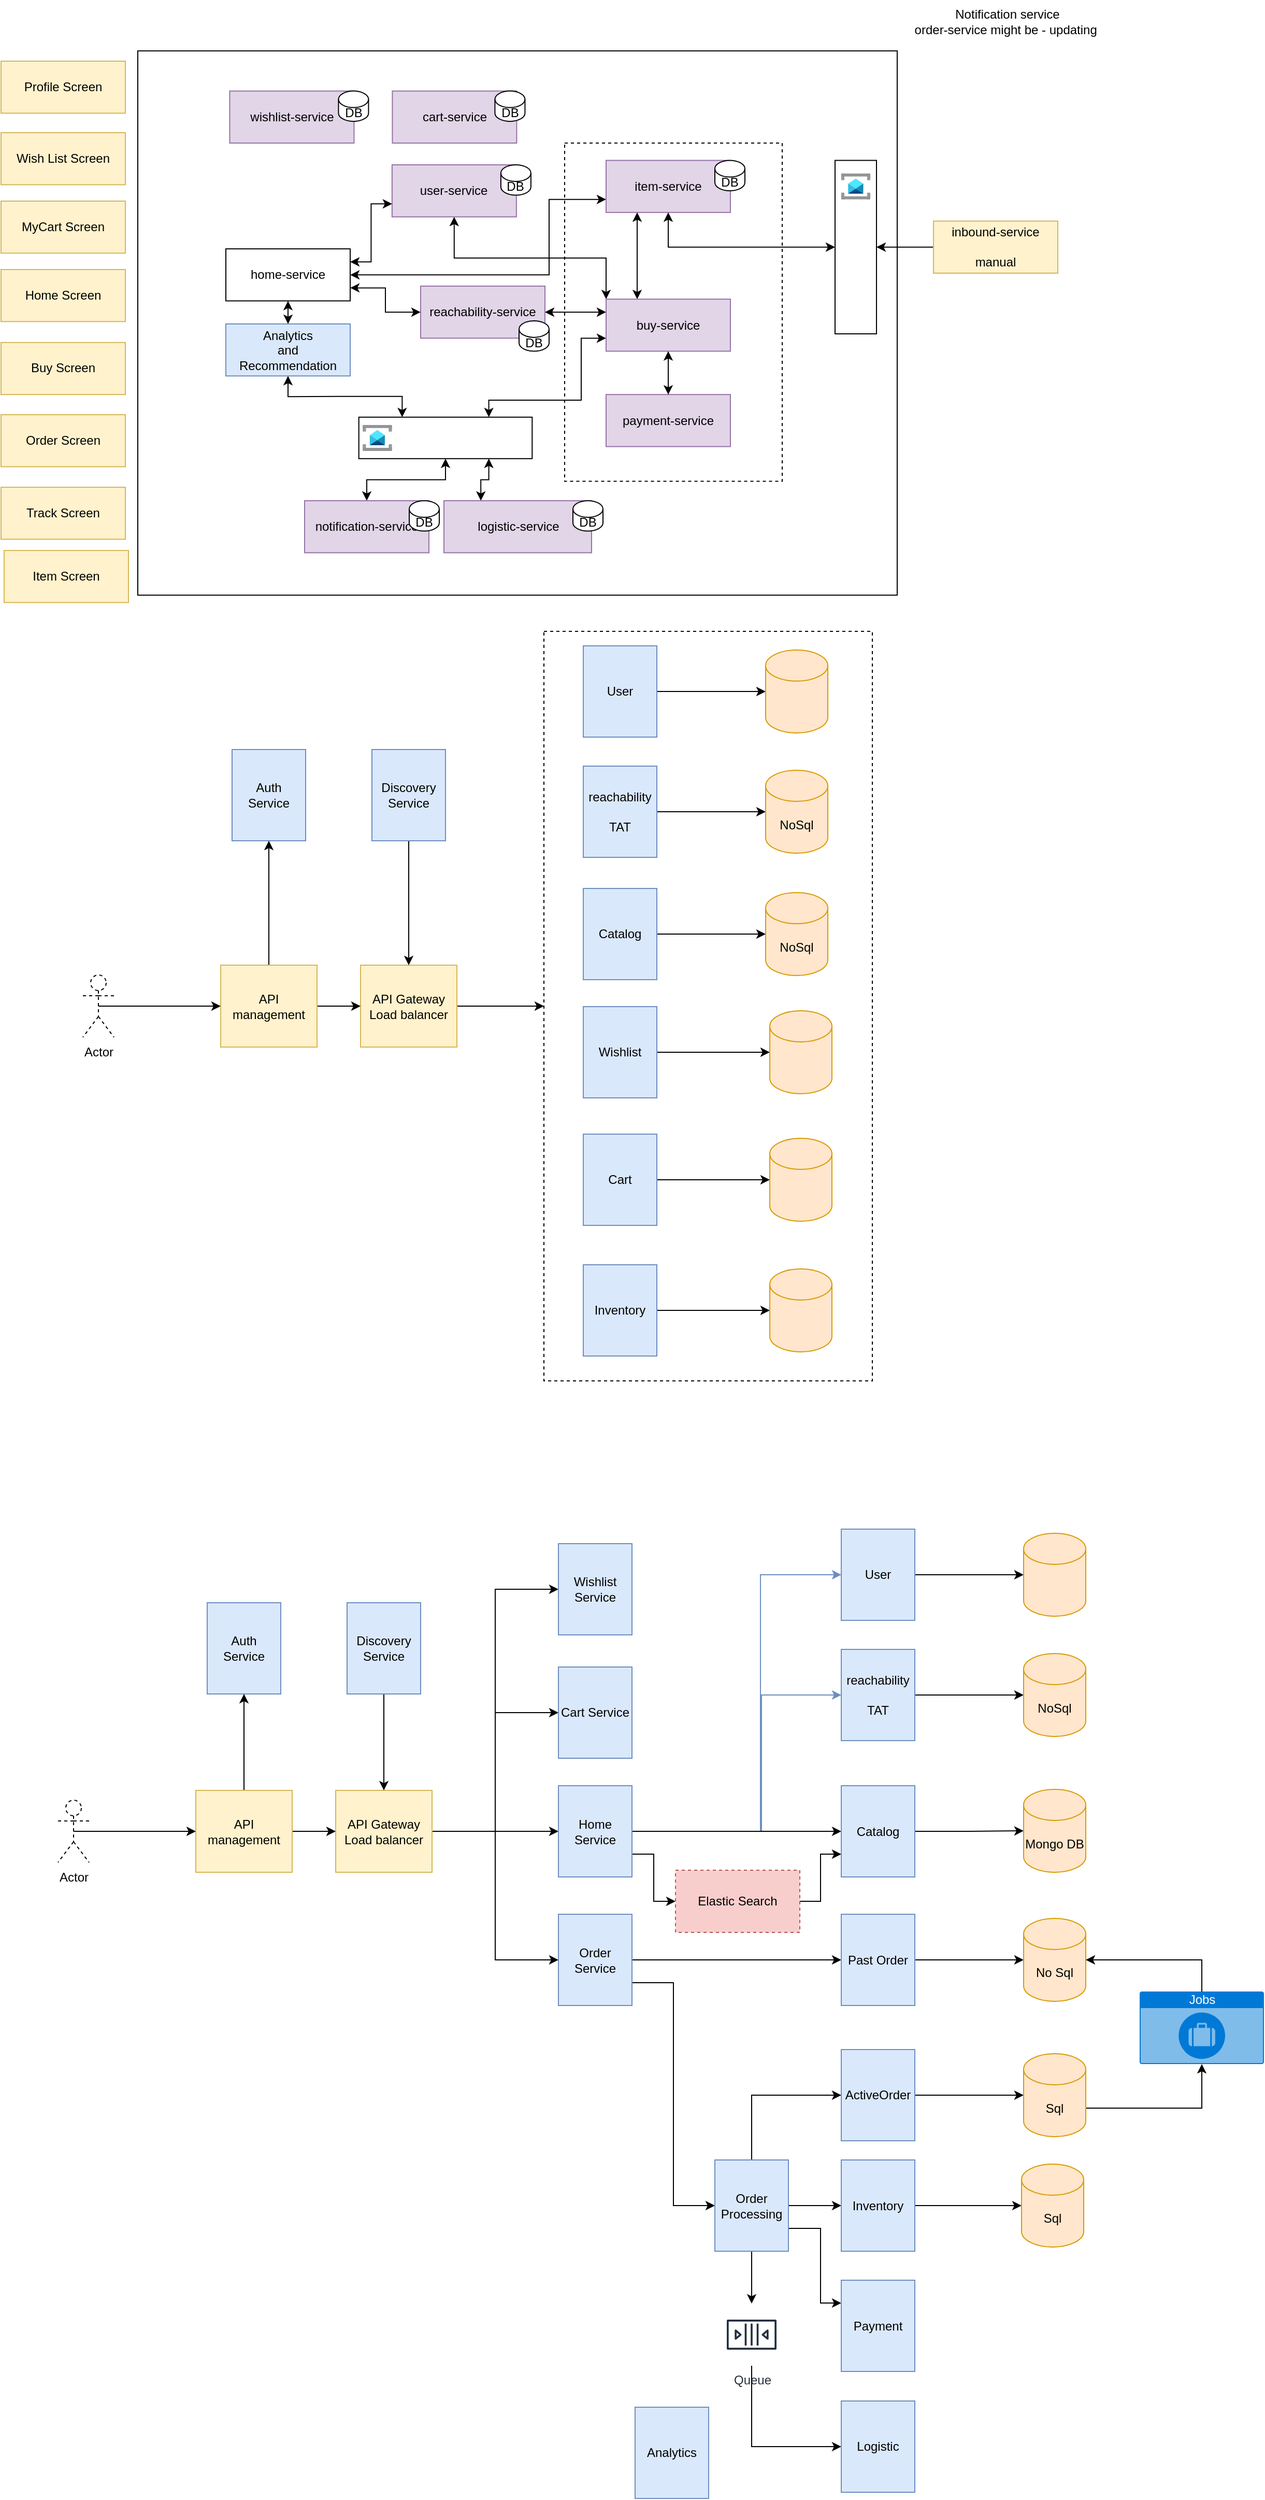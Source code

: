 <mxfile version="15.0.3" type="github">
  <diagram id="FxpUn_NDscpaJwIJj3BL" name="eCommerce">
    <mxGraphModel dx="1426" dy="707" grid="0" gridSize="10" guides="1" tooltips="1" connect="1" arrows="1" fold="1" page="1" pageScale="1" pageWidth="850" pageHeight="1100" math="0" shadow="0">
      <root>
        <mxCell id="0" />
        <mxCell id="1" parent="0" />
        <mxCell id="lBUJ1V-3ExIptCtezQlb-22" value="" style="rounded=0;whiteSpace=wrap;html=1;dashed=1;" vertex="1" parent="1">
          <mxGeometry x="632" y="682" width="317" height="723" as="geometry" />
        </mxCell>
        <mxCell id="KH6rO5Mlp55ysLEGZBc8-47" value="" style="group" parent="1" vertex="1" connectable="0">
          <mxGeometry x="108" y="195.09" width="1020" height="459.105" as="geometry" />
        </mxCell>
        <mxCell id="KH6rO5Mlp55ysLEGZBc8-30" value="" style="rounded=0;whiteSpace=wrap;html=1;" parent="KH6rO5Mlp55ysLEGZBc8-47" vertex="1">
          <mxGeometry x="132" y="-73" width="733" height="525" as="geometry" />
        </mxCell>
        <mxCell id="KH6rO5Mlp55ysLEGZBc8-23" value="" style="rounded=0;whiteSpace=wrap;html=1;dashed=1;" parent="KH6rO5Mlp55ysLEGZBc8-47" vertex="1">
          <mxGeometry x="544" y="15.9" width="210" height="326.25" as="geometry" />
        </mxCell>
        <mxCell id="KH6rO5Mlp55ysLEGZBc8-1" value="item-service" style="rounded=0;whiteSpace=wrap;html=1;fillColor=#e1d5e7;strokeColor=#9673a6;" parent="KH6rO5Mlp55ysLEGZBc8-47" vertex="1">
          <mxGeometry x="584" y="32.628" width="120" height="50.192" as="geometry" />
        </mxCell>
        <mxCell id="KH6rO5Mlp55ysLEGZBc8-2" value="DB" style="shape=cylinder3;whiteSpace=wrap;html=1;boundedLbl=1;backgroundOutline=1;size=8;" parent="KH6rO5Mlp55ysLEGZBc8-47" vertex="1">
          <mxGeometry x="689" y="32.628" width="29" height="29.278" as="geometry" />
        </mxCell>
        <mxCell id="KH6rO5Mlp55ysLEGZBc8-4" value="" style="rounded=0;whiteSpace=wrap;html=1;" parent="KH6rO5Mlp55ysLEGZBc8-47" vertex="1">
          <mxGeometry x="805" y="32.628" width="40" height="167.305" as="geometry" />
        </mxCell>
        <mxCell id="KH6rO5Mlp55ysLEGZBc8-8" style="edgeStyle=orthogonalEdgeStyle;rounded=0;orthogonalLoop=1;jettySize=auto;html=1;exitX=0.5;exitY=1;exitDx=0;exitDy=0;entryX=0;entryY=0.5;entryDx=0;entryDy=0;startArrow=classic;startFill=1;" parent="KH6rO5Mlp55ysLEGZBc8-47" source="KH6rO5Mlp55ysLEGZBc8-1" target="KH6rO5Mlp55ysLEGZBc8-4" edge="1">
          <mxGeometry relative="1" as="geometry" />
        </mxCell>
        <mxCell id="KH6rO5Mlp55ysLEGZBc8-5" value="" style="aspect=fixed;html=1;points=[];align=center;image;fontSize=12;image=img/lib/azure2/integration/Service_Bus.svg;" parent="KH6rO5Mlp55ysLEGZBc8-47" vertex="1">
          <mxGeometry x="810.78" y="45.173" width="28.442" height="25.096" as="geometry" />
        </mxCell>
        <mxCell id="KH6rO5Mlp55ysLEGZBc8-7" value="" style="edgeStyle=orthogonalEdgeStyle;rounded=0;orthogonalLoop=1;jettySize=auto;html=1;" parent="KH6rO5Mlp55ysLEGZBc8-47" source="KH6rO5Mlp55ysLEGZBc8-6" target="KH6rO5Mlp55ysLEGZBc8-4" edge="1">
          <mxGeometry relative="1" as="geometry" />
        </mxCell>
        <mxCell id="KH6rO5Mlp55ysLEGZBc8-6" value="inbound-service&lt;br&gt;&lt;br&gt;manual" style="rounded=0;whiteSpace=wrap;html=1;fillColor=#fff2cc;strokeColor=#d6b656;" parent="KH6rO5Mlp55ysLEGZBc8-47" vertex="1">
          <mxGeometry x="900" y="91.185" width="120" height="50.192" as="geometry" />
        </mxCell>
        <mxCell id="KH6rO5Mlp55ysLEGZBc8-40" style="edgeStyle=orthogonalEdgeStyle;rounded=0;orthogonalLoop=1;jettySize=auto;html=1;exitX=1;exitY=0.5;exitDx=0;exitDy=0;entryX=0;entryY=0.75;entryDx=0;entryDy=0;startArrow=classic;startFill=1;" parent="KH6rO5Mlp55ysLEGZBc8-47" source="KH6rO5Mlp55ysLEGZBc8-9" target="KH6rO5Mlp55ysLEGZBc8-1" edge="1">
          <mxGeometry relative="1" as="geometry">
            <Array as="points">
              <mxPoint x="529" y="143.034" />
              <mxPoint x="529" y="70.355" />
            </Array>
          </mxGeometry>
        </mxCell>
        <mxCell id="KH6rO5Mlp55ysLEGZBc8-9" value="home-service" style="rounded=0;whiteSpace=wrap;html=1;" parent="KH6rO5Mlp55ysLEGZBc8-47" vertex="1">
          <mxGeometry x="217" y="117.953" width="120" height="50.192" as="geometry" />
        </mxCell>
        <mxCell id="KH6rO5Mlp55ysLEGZBc8-22" style="edgeStyle=orthogonalEdgeStyle;rounded=0;orthogonalLoop=1;jettySize=auto;html=1;exitX=0.25;exitY=0;exitDx=0;exitDy=0;entryX=0.25;entryY=1;entryDx=0;entryDy=0;startArrow=classic;startFill=1;" parent="KH6rO5Mlp55ysLEGZBc8-47" source="KH6rO5Mlp55ysLEGZBc8-10" target="KH6rO5Mlp55ysLEGZBc8-1" edge="1">
          <mxGeometry relative="1" as="geometry" />
        </mxCell>
        <mxCell id="KH6rO5Mlp55ysLEGZBc8-57" style="edgeStyle=orthogonalEdgeStyle;rounded=0;orthogonalLoop=1;jettySize=auto;html=1;exitX=0;exitY=0;exitDx=0;exitDy=0;startArrow=classic;startFill=1;" parent="KH6rO5Mlp55ysLEGZBc8-47" source="KH6rO5Mlp55ysLEGZBc8-10" target="KH6rO5Mlp55ysLEGZBc8-55" edge="1">
          <mxGeometry relative="1" as="geometry" />
        </mxCell>
        <mxCell id="KH6rO5Mlp55ysLEGZBc8-10" value="buy-service" style="rounded=0;whiteSpace=wrap;html=1;fillColor=#e1d5e7;strokeColor=#9673a6;" parent="KH6rO5Mlp55ysLEGZBc8-47" vertex="1">
          <mxGeometry x="584" y="166.472" width="120" height="50.192" as="geometry" />
        </mxCell>
        <mxCell id="KH6rO5Mlp55ysLEGZBc8-17" value="Wish List Screen" style="rounded=0;whiteSpace=wrap;html=1;fillColor=#fff2cc;strokeColor=#d6b656;" parent="KH6rO5Mlp55ysLEGZBc8-47" vertex="1">
          <mxGeometry y="5.91" width="120" height="50.192" as="geometry" />
        </mxCell>
        <mxCell id="KH6rO5Mlp55ysLEGZBc8-18" value="MyCart Screen" style="rounded=0;whiteSpace=wrap;html=1;fillColor=#fff2cc;strokeColor=#d6b656;" parent="KH6rO5Mlp55ysLEGZBc8-47" vertex="1">
          <mxGeometry y="71.914" width="120" height="50.192" as="geometry" />
        </mxCell>
        <mxCell id="KH6rO5Mlp55ysLEGZBc8-20" value="payment-service" style="rounded=0;whiteSpace=wrap;html=1;fillColor=#e1d5e7;strokeColor=#9673a6;" parent="KH6rO5Mlp55ysLEGZBc8-47" vertex="1">
          <mxGeometry x="584" y="258.49" width="120" height="50.192" as="geometry" />
        </mxCell>
        <mxCell id="KH6rO5Mlp55ysLEGZBc8-21" value="" style="edgeStyle=orthogonalEdgeStyle;rounded=0;orthogonalLoop=1;jettySize=auto;html=1;startArrow=classic;startFill=1;" parent="KH6rO5Mlp55ysLEGZBc8-47" source="KH6rO5Mlp55ysLEGZBc8-10" target="KH6rO5Mlp55ysLEGZBc8-20" edge="1">
          <mxGeometry relative="1" as="geometry" />
        </mxCell>
        <mxCell id="KH6rO5Mlp55ysLEGZBc8-49" style="edgeStyle=orthogonalEdgeStyle;rounded=0;orthogonalLoop=1;jettySize=auto;html=1;startArrow=classic;startFill=1;" parent="KH6rO5Mlp55ysLEGZBc8-47" source="KH6rO5Mlp55ysLEGZBc8-24" target="KH6rO5Mlp55ysLEGZBc8-48" edge="1">
          <mxGeometry relative="1" as="geometry" />
        </mxCell>
        <mxCell id="KH6rO5Mlp55ysLEGZBc8-24" value="" style="rounded=0;whiteSpace=wrap;html=1;rotation=-90;" parent="KH6rO5Mlp55ysLEGZBc8-47" vertex="1">
          <mxGeometry x="409" y="216.659" width="40" height="167.305" as="geometry" />
        </mxCell>
        <mxCell id="KH6rO5Mlp55ysLEGZBc8-26" style="edgeStyle=orthogonalEdgeStyle;rounded=0;orthogonalLoop=1;jettySize=auto;html=1;exitX=0;exitY=0.75;exitDx=0;exitDy=0;entryX=1;entryY=0.75;entryDx=0;entryDy=0;startArrow=classic;startFill=1;" parent="KH6rO5Mlp55ysLEGZBc8-47" source="KH6rO5Mlp55ysLEGZBc8-10" target="KH6rO5Mlp55ysLEGZBc8-24" edge="1">
          <mxGeometry relative="1" as="geometry">
            <Array as="points">
              <mxPoint x="560" y="203.91" />
              <mxPoint x="560" y="263.91" />
              <mxPoint x="471" y="263.91" />
            </Array>
          </mxGeometry>
        </mxCell>
        <mxCell id="KH6rO5Mlp55ysLEGZBc8-25" value="" style="aspect=fixed;html=1;points=[];align=center;image;fontSize=12;image=img/lib/azure2/integration/Service_Bus.svg;" parent="KH6rO5Mlp55ysLEGZBc8-47" vertex="1">
          <mxGeometry x="349" y="287.763" width="28.442" height="25.096" as="geometry" />
        </mxCell>
        <mxCell id="KH6rO5Mlp55ysLEGZBc8-36" style="edgeStyle=orthogonalEdgeStyle;rounded=0;orthogonalLoop=1;jettySize=auto;html=1;exitX=0.25;exitY=0;exitDx=0;exitDy=0;entryX=0;entryY=0.75;entryDx=0;entryDy=0;startArrow=classic;startFill=1;" parent="KH6rO5Mlp55ysLEGZBc8-47" source="KH6rO5Mlp55ysLEGZBc8-27" target="KH6rO5Mlp55ysLEGZBc8-24" edge="1">
          <mxGeometry relative="1" as="geometry" />
        </mxCell>
        <mxCell id="KH6rO5Mlp55ysLEGZBc8-27" value="logistic-service" style="rounded=0;whiteSpace=wrap;html=1;fillColor=#e1d5e7;strokeColor=#9673a6;" parent="KH6rO5Mlp55ysLEGZBc8-47" vertex="1">
          <mxGeometry x="427.5" y="360.91" width="142.5" height="50.19" as="geometry" />
        </mxCell>
        <mxCell id="KH6rO5Mlp55ysLEGZBc8-29" value="Analytics&lt;br&gt;and&lt;br&gt;Recommendation" style="rounded=0;whiteSpace=wrap;html=1;fillColor=#dae8fc;strokeColor=#6c8ebf;" parent="KH6rO5Mlp55ysLEGZBc8-47" vertex="1">
          <mxGeometry x="217" y="190.358" width="120" height="50.192" as="geometry" />
        </mxCell>
        <mxCell id="KH6rO5Mlp55ysLEGZBc8-34" style="edgeStyle=orthogonalEdgeStyle;rounded=0;orthogonalLoop=1;jettySize=auto;html=1;exitX=0.5;exitY=1;exitDx=0;exitDy=0;startArrow=classic;startFill=1;" parent="KH6rO5Mlp55ysLEGZBc8-47" source="KH6rO5Mlp55ysLEGZBc8-9" target="KH6rO5Mlp55ysLEGZBc8-29" edge="1">
          <mxGeometry relative="1" as="geometry" />
        </mxCell>
        <mxCell id="KH6rO5Mlp55ysLEGZBc8-37" style="edgeStyle=orthogonalEdgeStyle;rounded=0;orthogonalLoop=1;jettySize=auto;html=1;exitX=1;exitY=0.25;exitDx=0;exitDy=0;startArrow=classic;startFill=1;" parent="KH6rO5Mlp55ysLEGZBc8-47" source="KH6rO5Mlp55ysLEGZBc8-24" target="KH6rO5Mlp55ysLEGZBc8-29" edge="1">
          <mxGeometry relative="1" as="geometry" />
        </mxCell>
        <mxCell id="KH6rO5Mlp55ysLEGZBc8-41" value="Home Screen" style="rounded=0;whiteSpace=wrap;html=1;fillColor=#fff2cc;strokeColor=#d6b656;" parent="KH6rO5Mlp55ysLEGZBc8-47" vertex="1">
          <mxGeometry y="137.914" width="120" height="50.192" as="geometry" />
        </mxCell>
        <mxCell id="KH6rO5Mlp55ysLEGZBc8-42" value="reachability-service" style="rounded=0;whiteSpace=wrap;html=1;fillColor=#e1d5e7;strokeColor=#9673a6;" parent="KH6rO5Mlp55ysLEGZBc8-47" vertex="1">
          <mxGeometry x="405" y="153.92" width="120" height="50.192" as="geometry" />
        </mxCell>
        <mxCell id="KH6rO5Mlp55ysLEGZBc8-45" style="edgeStyle=orthogonalEdgeStyle;rounded=0;orthogonalLoop=1;jettySize=auto;html=1;exitX=1;exitY=0.75;exitDx=0;exitDy=0;startArrow=classic;startFill=1;" parent="KH6rO5Mlp55ysLEGZBc8-47" source="KH6rO5Mlp55ysLEGZBc8-9" target="KH6rO5Mlp55ysLEGZBc8-42" edge="1">
          <mxGeometry relative="1" as="geometry" />
        </mxCell>
        <mxCell id="KH6rO5Mlp55ysLEGZBc8-43" value="Track Screen" style="rounded=0;whiteSpace=wrap;html=1;fillColor=#fff2cc;strokeColor=#d6b656;" parent="KH6rO5Mlp55ysLEGZBc8-47" vertex="1">
          <mxGeometry y="347.914" width="120" height="50.192" as="geometry" />
        </mxCell>
        <mxCell id="KH6rO5Mlp55ysLEGZBc8-46" value="Buy Screen" style="rounded=0;whiteSpace=wrap;html=1;fillColor=#fff2cc;strokeColor=#d6b656;" parent="KH6rO5Mlp55ysLEGZBc8-47" vertex="1">
          <mxGeometry y="208.294" width="120" height="50.192" as="geometry" />
        </mxCell>
        <mxCell id="KH6rO5Mlp55ysLEGZBc8-44" style="edgeStyle=orthogonalEdgeStyle;rounded=0;orthogonalLoop=1;jettySize=auto;html=1;exitX=0;exitY=0.25;exitDx=0;exitDy=0;startArrow=classic;startFill=1;" parent="KH6rO5Mlp55ysLEGZBc8-47" source="KH6rO5Mlp55ysLEGZBc8-10" target="KH6rO5Mlp55ysLEGZBc8-42" edge="1">
          <mxGeometry relative="1" as="geometry" />
        </mxCell>
        <mxCell id="KH6rO5Mlp55ysLEGZBc8-48" value="notification-service" style="rounded=0;whiteSpace=wrap;html=1;fillColor=#e1d5e7;strokeColor=#9673a6;" parent="KH6rO5Mlp55ysLEGZBc8-47" vertex="1">
          <mxGeometry x="293" y="360.909" width="120" height="50.192" as="geometry" />
        </mxCell>
        <mxCell id="KH6rO5Mlp55ysLEGZBc8-52" value="DB" style="shape=cylinder3;whiteSpace=wrap;html=1;boundedLbl=1;backgroundOutline=1;size=8;" parent="KH6rO5Mlp55ysLEGZBc8-47" vertex="1">
          <mxGeometry x="394" y="360.907" width="29" height="29.278" as="geometry" />
        </mxCell>
        <mxCell id="KH6rO5Mlp55ysLEGZBc8-51" value="DB" style="shape=cylinder3;whiteSpace=wrap;html=1;boundedLbl=1;backgroundOutline=1;size=8;" parent="KH6rO5Mlp55ysLEGZBc8-47" vertex="1">
          <mxGeometry x="552" y="360.907" width="29" height="29.278" as="geometry" />
        </mxCell>
        <mxCell id="KH6rO5Mlp55ysLEGZBc8-50" value="DB" style="shape=cylinder3;whiteSpace=wrap;html=1;boundedLbl=1;backgroundOutline=1;size=8;" parent="KH6rO5Mlp55ysLEGZBc8-47" vertex="1">
          <mxGeometry x="500" y="187.377" width="29" height="29.278" as="geometry" />
        </mxCell>
        <mxCell id="KH6rO5Mlp55ysLEGZBc8-53" value="" style="shape=image;html=1;verticalAlign=top;verticalLabelPosition=bottom;labelBackgroundColor=#ffffff;imageAspect=0;aspect=fixed;image=https://cdn2.iconfinder.com/data/icons/tsgk-cctld-territories-icons-flags-pack-v---borderless/16/saga.png" parent="KH6rO5Mlp55ysLEGZBc8-47" vertex="1">
          <mxGeometry x="728" y="325.91" width="16" height="16" as="geometry" />
        </mxCell>
        <mxCell id="KH6rO5Mlp55ysLEGZBc8-54" value="" style="group" parent="KH6rO5Mlp55ysLEGZBc8-47" vertex="1" connectable="0">
          <mxGeometry x="377.44" y="36.907" width="134" height="50.192" as="geometry" />
        </mxCell>
        <mxCell id="KH6rO5Mlp55ysLEGZBc8-55" value="user-service" style="rounded=0;whiteSpace=wrap;html=1;fillColor=#e1d5e7;strokeColor=#9673a6;" parent="KH6rO5Mlp55ysLEGZBc8-54" vertex="1">
          <mxGeometry width="120" height="50.192" as="geometry" />
        </mxCell>
        <mxCell id="KH6rO5Mlp55ysLEGZBc8-56" value="DB" style="shape=cylinder3;whiteSpace=wrap;html=1;boundedLbl=1;backgroundOutline=1;size=8;" parent="KH6rO5Mlp55ysLEGZBc8-54" vertex="1">
          <mxGeometry x="105" width="29" height="29.278" as="geometry" />
        </mxCell>
        <mxCell id="KH6rO5Mlp55ysLEGZBc8-58" style="edgeStyle=orthogonalEdgeStyle;rounded=0;orthogonalLoop=1;jettySize=auto;html=1;exitX=0;exitY=0.75;exitDx=0;exitDy=0;entryX=1;entryY=0.25;entryDx=0;entryDy=0;startArrow=classic;startFill=1;" parent="KH6rO5Mlp55ysLEGZBc8-47" source="KH6rO5Mlp55ysLEGZBc8-55" target="KH6rO5Mlp55ysLEGZBc8-9" edge="1">
          <mxGeometry relative="1" as="geometry" />
        </mxCell>
        <mxCell id="KH6rO5Mlp55ysLEGZBc8-59" value="Order Screen" style="rounded=0;whiteSpace=wrap;html=1;fillColor=#fff2cc;strokeColor=#d6b656;" parent="KH6rO5Mlp55ysLEGZBc8-47" vertex="1">
          <mxGeometry y="277.914" width="120" height="50.192" as="geometry" />
        </mxCell>
        <mxCell id="KH6rO5Mlp55ysLEGZBc8-61" value="Item Screen" style="rounded=0;whiteSpace=wrap;html=1;fillColor=#fff2cc;strokeColor=#d6b656;" parent="KH6rO5Mlp55ysLEGZBc8-47" vertex="1">
          <mxGeometry x="3" y="408.914" width="120" height="50.192" as="geometry" />
        </mxCell>
        <mxCell id="KH6rO5Mlp55ysLEGZBc8-11" value="cart-service" style="rounded=0;whiteSpace=wrap;html=1;fillColor=#e1d5e7;strokeColor=#9673a6;" parent="1" vertex="1">
          <mxGeometry x="485.72" y="160.797" width="120" height="50.192" as="geometry" />
        </mxCell>
        <mxCell id="KH6rO5Mlp55ysLEGZBc8-33" value="DB" style="shape=cylinder3;whiteSpace=wrap;html=1;boundedLbl=1;backgroundOutline=1;size=8;" parent="1" vertex="1">
          <mxGeometry x="584.72" y="160.797" width="29" height="29.278" as="geometry" />
        </mxCell>
        <mxCell id="KH6rO5Mlp55ysLEGZBc8-32" value="" style="group" parent="1" vertex="1" connectable="0">
          <mxGeometry x="328.72" y="160.797" width="134" height="50.192" as="geometry" />
        </mxCell>
        <mxCell id="KH6rO5Mlp55ysLEGZBc8-15" value="wishlist-service" style="rounded=0;whiteSpace=wrap;html=1;fillColor=#e1d5e7;strokeColor=#9673a6;" parent="KH6rO5Mlp55ysLEGZBc8-32" vertex="1">
          <mxGeometry width="120" height="50.192" as="geometry" />
        </mxCell>
        <mxCell id="KH6rO5Mlp55ysLEGZBc8-31" value="DB" style="shape=cylinder3;whiteSpace=wrap;html=1;boundedLbl=1;backgroundOutline=1;size=8;" parent="KH6rO5Mlp55ysLEGZBc8-32" vertex="1">
          <mxGeometry x="105" width="29" height="29.278" as="geometry" />
        </mxCell>
        <mxCell id="KH6rO5Mlp55ysLEGZBc8-60" value="Profile Screen" style="rounded=0;whiteSpace=wrap;html=1;fillColor=#fff2cc;strokeColor=#d6b656;" parent="1" vertex="1">
          <mxGeometry x="108" y="132" width="120" height="50.192" as="geometry" />
        </mxCell>
        <mxCell id="KH6rO5Mlp55ysLEGZBc8-62" value="Notification service&lt;br&gt;order-service might be - updating&amp;nbsp;" style="text;html=1;align=center;verticalAlign=middle;resizable=0;points=[];autosize=1;strokeColor=none;fillColor=none;" parent="1" vertex="1">
          <mxGeometry x="980" y="73" width="197" height="41" as="geometry" />
        </mxCell>
        <mxCell id="lBUJ1V-3ExIptCtezQlb-4" value="" style="edgeStyle=orthogonalEdgeStyle;rounded=0;orthogonalLoop=1;jettySize=auto;html=1;" edge="1" parent="1" source="lBUJ1V-3ExIptCtezQlb-1" target="lBUJ1V-3ExIptCtezQlb-3">
          <mxGeometry relative="1" as="geometry" />
        </mxCell>
        <mxCell id="lBUJ1V-3ExIptCtezQlb-1" value="Catalog" style="rounded=0;whiteSpace=wrap;html=1;fillColor=#dae8fc;strokeColor=#6c8ebf;" vertex="1" parent="1">
          <mxGeometry x="670" y="930" width="71" height="88" as="geometry" />
        </mxCell>
        <mxCell id="lBUJ1V-3ExIptCtezQlb-3" value="NoSql" style="shape=cylinder3;whiteSpace=wrap;html=1;boundedLbl=1;backgroundOutline=1;size=15;fillColor=#ffe6cc;strokeColor=#d79b00;" vertex="1" parent="1">
          <mxGeometry x="846" y="934" width="60" height="80" as="geometry" />
        </mxCell>
        <mxCell id="lBUJ1V-3ExIptCtezQlb-23" style="edgeStyle=orthogonalEdgeStyle;rounded=0;orthogonalLoop=1;jettySize=auto;html=1;exitX=1;exitY=0.5;exitDx=0;exitDy=0;entryX=0;entryY=0.5;entryDx=0;entryDy=0;" edge="1" parent="1" source="lBUJ1V-3ExIptCtezQlb-5" target="lBUJ1V-3ExIptCtezQlb-22">
          <mxGeometry relative="1" as="geometry" />
        </mxCell>
        <mxCell id="lBUJ1V-3ExIptCtezQlb-5" value="API Gateway&lt;br&gt;Load balancer" style="rounded=0;whiteSpace=wrap;html=1;fillColor=#fff2cc;strokeColor=#d6b656;" vertex="1" parent="1">
          <mxGeometry x="455" y="1004" width="93" height="79" as="geometry" />
        </mxCell>
        <mxCell id="lBUJ1V-3ExIptCtezQlb-8" value="" style="edgeStyle=orthogonalEdgeStyle;rounded=0;orthogonalLoop=1;jettySize=auto;html=1;" edge="1" parent="1" source="lBUJ1V-3ExIptCtezQlb-6" target="lBUJ1V-3ExIptCtezQlb-7">
          <mxGeometry relative="1" as="geometry" />
        </mxCell>
        <mxCell id="lBUJ1V-3ExIptCtezQlb-6" value="Wishlist" style="rounded=0;whiteSpace=wrap;html=1;fillColor=#dae8fc;strokeColor=#6c8ebf;" vertex="1" parent="1">
          <mxGeometry x="670" y="1044" width="71" height="88" as="geometry" />
        </mxCell>
        <mxCell id="lBUJ1V-3ExIptCtezQlb-7" value="" style="shape=cylinder3;whiteSpace=wrap;html=1;boundedLbl=1;backgroundOutline=1;size=15;fillColor=#ffe6cc;strokeColor=#d79b00;" vertex="1" parent="1">
          <mxGeometry x="850" y="1048" width="60" height="80" as="geometry" />
        </mxCell>
        <mxCell id="lBUJ1V-3ExIptCtezQlb-9" value="" style="edgeStyle=orthogonalEdgeStyle;rounded=0;orthogonalLoop=1;jettySize=auto;html=1;" edge="1" parent="1" source="lBUJ1V-3ExIptCtezQlb-10" target="lBUJ1V-3ExIptCtezQlb-11">
          <mxGeometry relative="1" as="geometry" />
        </mxCell>
        <mxCell id="lBUJ1V-3ExIptCtezQlb-10" value="Cart" style="rounded=0;whiteSpace=wrap;html=1;fillColor=#dae8fc;strokeColor=#6c8ebf;" vertex="1" parent="1">
          <mxGeometry x="670" y="1167" width="71" height="88" as="geometry" />
        </mxCell>
        <mxCell id="lBUJ1V-3ExIptCtezQlb-11" value="" style="shape=cylinder3;whiteSpace=wrap;html=1;boundedLbl=1;backgroundOutline=1;size=15;fillColor=#ffe6cc;strokeColor=#d79b00;" vertex="1" parent="1">
          <mxGeometry x="850" y="1171" width="60" height="80" as="geometry" />
        </mxCell>
        <mxCell id="lBUJ1V-3ExIptCtezQlb-12" value="" style="edgeStyle=orthogonalEdgeStyle;rounded=0;orthogonalLoop=1;jettySize=auto;html=1;" edge="1" parent="1" source="lBUJ1V-3ExIptCtezQlb-13" target="lBUJ1V-3ExIptCtezQlb-14">
          <mxGeometry relative="1" as="geometry" />
        </mxCell>
        <mxCell id="lBUJ1V-3ExIptCtezQlb-13" value="Inventory" style="rounded=0;whiteSpace=wrap;html=1;fillColor=#dae8fc;strokeColor=#6c8ebf;" vertex="1" parent="1">
          <mxGeometry x="670" y="1293" width="71" height="88" as="geometry" />
        </mxCell>
        <mxCell id="lBUJ1V-3ExIptCtezQlb-14" value="" style="shape=cylinder3;whiteSpace=wrap;html=1;boundedLbl=1;backgroundOutline=1;size=15;fillColor=#ffe6cc;strokeColor=#d79b00;" vertex="1" parent="1">
          <mxGeometry x="850" y="1297" width="60" height="80" as="geometry" />
        </mxCell>
        <mxCell id="lBUJ1V-3ExIptCtezQlb-17" value="" style="edgeStyle=orthogonalEdgeStyle;rounded=0;orthogonalLoop=1;jettySize=auto;html=1;" edge="1" parent="1" source="lBUJ1V-3ExIptCtezQlb-15" target="lBUJ1V-3ExIptCtezQlb-16">
          <mxGeometry relative="1" as="geometry" />
        </mxCell>
        <mxCell id="lBUJ1V-3ExIptCtezQlb-15" value="reachability&lt;br&gt;&lt;br&gt;TAT" style="rounded=0;whiteSpace=wrap;html=1;fillColor=#dae8fc;strokeColor=#6c8ebf;" vertex="1" parent="1">
          <mxGeometry x="670" y="812" width="71" height="88" as="geometry" />
        </mxCell>
        <mxCell id="lBUJ1V-3ExIptCtezQlb-16" value="NoSql" style="shape=cylinder3;whiteSpace=wrap;html=1;boundedLbl=1;backgroundOutline=1;size=15;fillColor=#ffe6cc;strokeColor=#d79b00;" vertex="1" parent="1">
          <mxGeometry x="846" y="816" width="60" height="80" as="geometry" />
        </mxCell>
        <mxCell id="lBUJ1V-3ExIptCtezQlb-18" value="" style="edgeStyle=orthogonalEdgeStyle;rounded=0;orthogonalLoop=1;jettySize=auto;html=1;" edge="1" parent="1" source="lBUJ1V-3ExIptCtezQlb-19" target="lBUJ1V-3ExIptCtezQlb-20">
          <mxGeometry relative="1" as="geometry" />
        </mxCell>
        <mxCell id="lBUJ1V-3ExIptCtezQlb-19" value="User" style="rounded=0;whiteSpace=wrap;html=1;fillColor=#dae8fc;strokeColor=#6c8ebf;" vertex="1" parent="1">
          <mxGeometry x="670" y="696" width="71" height="88" as="geometry" />
        </mxCell>
        <mxCell id="lBUJ1V-3ExIptCtezQlb-20" value="" style="shape=cylinder3;whiteSpace=wrap;html=1;boundedLbl=1;backgroundOutline=1;size=15;fillColor=#ffe6cc;strokeColor=#d79b00;" vertex="1" parent="1">
          <mxGeometry x="846" y="700" width="60" height="80" as="geometry" />
        </mxCell>
        <mxCell id="lBUJ1V-3ExIptCtezQlb-21" value="Auth&lt;br&gt;Service" style="rounded=0;whiteSpace=wrap;html=1;fillColor=#dae8fc;strokeColor=#6c8ebf;" vertex="1" parent="1">
          <mxGeometry x="331" y="796" width="71" height="88" as="geometry" />
        </mxCell>
        <mxCell id="lBUJ1V-3ExIptCtezQlb-25" value="" style="edgeStyle=orthogonalEdgeStyle;rounded=0;orthogonalLoop=1;jettySize=auto;html=1;" edge="1" parent="1" source="lBUJ1V-3ExIptCtezQlb-24" target="lBUJ1V-3ExIptCtezQlb-21">
          <mxGeometry relative="1" as="geometry" />
        </mxCell>
        <mxCell id="lBUJ1V-3ExIptCtezQlb-26" style="edgeStyle=orthogonalEdgeStyle;rounded=0;orthogonalLoop=1;jettySize=auto;html=1;exitX=1;exitY=0.5;exitDx=0;exitDy=0;" edge="1" parent="1" source="lBUJ1V-3ExIptCtezQlb-24" target="lBUJ1V-3ExIptCtezQlb-5">
          <mxGeometry relative="1" as="geometry" />
        </mxCell>
        <mxCell id="lBUJ1V-3ExIptCtezQlb-24" value="API management" style="rounded=0;whiteSpace=wrap;html=1;fillColor=#fff2cc;strokeColor=#d6b656;" vertex="1" parent="1">
          <mxGeometry x="320" y="1004" width="93" height="79" as="geometry" />
        </mxCell>
        <mxCell id="lBUJ1V-3ExIptCtezQlb-29" style="edgeStyle=orthogonalEdgeStyle;rounded=0;orthogonalLoop=1;jettySize=auto;html=1;exitX=0.5;exitY=0.5;exitDx=0;exitDy=0;exitPerimeter=0;entryX=0;entryY=0.5;entryDx=0;entryDy=0;" edge="1" parent="1" source="lBUJ1V-3ExIptCtezQlb-27" target="lBUJ1V-3ExIptCtezQlb-24">
          <mxGeometry relative="1" as="geometry" />
        </mxCell>
        <mxCell id="lBUJ1V-3ExIptCtezQlb-27" value="Actor" style="shape=umlActor;verticalLabelPosition=bottom;verticalAlign=top;html=1;outlineConnect=0;dashed=1;" vertex="1" parent="1">
          <mxGeometry x="187" y="1013.5" width="30" height="60" as="geometry" />
        </mxCell>
        <mxCell id="lBUJ1V-3ExIptCtezQlb-32" style="edgeStyle=orthogonalEdgeStyle;rounded=0;orthogonalLoop=1;jettySize=auto;html=1;exitX=0.5;exitY=1;exitDx=0;exitDy=0;" edge="1" parent="1" source="lBUJ1V-3ExIptCtezQlb-31" target="lBUJ1V-3ExIptCtezQlb-5">
          <mxGeometry relative="1" as="geometry" />
        </mxCell>
        <mxCell id="lBUJ1V-3ExIptCtezQlb-31" value="Discovery Service" style="rounded=0;whiteSpace=wrap;html=1;fillColor=#dae8fc;strokeColor=#6c8ebf;" vertex="1" parent="1">
          <mxGeometry x="466" y="796" width="71" height="88" as="geometry" />
        </mxCell>
        <mxCell id="lBUJ1V-3ExIptCtezQlb-45" style="edgeStyle=orthogonalEdgeStyle;rounded=0;orthogonalLoop=1;jettySize=auto;html=1;exitX=1;exitY=0.5;exitDx=0;exitDy=0;entryX=0;entryY=0.5;entryDx=0;entryDy=0;" edge="1" parent="1" source="lBUJ1V-3ExIptCtezQlb-33" target="lBUJ1V-3ExIptCtezQlb-42">
          <mxGeometry relative="1" as="geometry" />
        </mxCell>
        <mxCell id="lBUJ1V-3ExIptCtezQlb-66" style="edgeStyle=orthogonalEdgeStyle;rounded=0;orthogonalLoop=1;jettySize=auto;html=1;exitX=1;exitY=0.5;exitDx=0;exitDy=0;entryX=0;entryY=0.5;entryDx=0;entryDy=0;" edge="1" parent="1" source="lBUJ1V-3ExIptCtezQlb-33" target="lBUJ1V-3ExIptCtezQlb-56">
          <mxGeometry relative="1" as="geometry" />
        </mxCell>
        <mxCell id="lBUJ1V-3ExIptCtezQlb-71" style="edgeStyle=orthogonalEdgeStyle;rounded=0;orthogonalLoop=1;jettySize=auto;html=1;exitX=1;exitY=0.5;exitDx=0;exitDy=0;entryX=0;entryY=0.5;entryDx=0;entryDy=0;" edge="1" parent="1" source="lBUJ1V-3ExIptCtezQlb-33" target="lBUJ1V-3ExIptCtezQlb-67">
          <mxGeometry relative="1" as="geometry" />
        </mxCell>
        <mxCell id="lBUJ1V-3ExIptCtezQlb-73" style="edgeStyle=orthogonalEdgeStyle;rounded=0;orthogonalLoop=1;jettySize=auto;html=1;exitX=1;exitY=0.5;exitDx=0;exitDy=0;entryX=0;entryY=0.5;entryDx=0;entryDy=0;" edge="1" parent="1" source="lBUJ1V-3ExIptCtezQlb-33" target="lBUJ1V-3ExIptCtezQlb-72">
          <mxGeometry relative="1" as="geometry" />
        </mxCell>
        <mxCell id="lBUJ1V-3ExIptCtezQlb-33" value="API Gateway&lt;br&gt;Load balancer" style="rounded=0;whiteSpace=wrap;html=1;fillColor=#fff2cc;strokeColor=#d6b656;" vertex="1" parent="1">
          <mxGeometry x="431" y="1800" width="93" height="79" as="geometry" />
        </mxCell>
        <mxCell id="lBUJ1V-3ExIptCtezQlb-34" value="Auth&lt;br&gt;Service" style="rounded=0;whiteSpace=wrap;html=1;fillColor=#dae8fc;strokeColor=#6c8ebf;" vertex="1" parent="1">
          <mxGeometry x="307" y="1619" width="71" height="88" as="geometry" />
        </mxCell>
        <mxCell id="lBUJ1V-3ExIptCtezQlb-35" value="" style="edgeStyle=orthogonalEdgeStyle;rounded=0;orthogonalLoop=1;jettySize=auto;html=1;" edge="1" parent="1" source="lBUJ1V-3ExIptCtezQlb-37" target="lBUJ1V-3ExIptCtezQlb-34">
          <mxGeometry relative="1" as="geometry" />
        </mxCell>
        <mxCell id="lBUJ1V-3ExIptCtezQlb-36" style="edgeStyle=orthogonalEdgeStyle;rounded=0;orthogonalLoop=1;jettySize=auto;html=1;exitX=1;exitY=0.5;exitDx=0;exitDy=0;" edge="1" parent="1" source="lBUJ1V-3ExIptCtezQlb-37" target="lBUJ1V-3ExIptCtezQlb-33">
          <mxGeometry relative="1" as="geometry" />
        </mxCell>
        <mxCell id="lBUJ1V-3ExIptCtezQlb-37" value="API management" style="rounded=0;whiteSpace=wrap;html=1;fillColor=#fff2cc;strokeColor=#d6b656;" vertex="1" parent="1">
          <mxGeometry x="296" y="1800" width="93" height="79" as="geometry" />
        </mxCell>
        <mxCell id="lBUJ1V-3ExIptCtezQlb-38" style="edgeStyle=orthogonalEdgeStyle;rounded=0;orthogonalLoop=1;jettySize=auto;html=1;exitX=0.5;exitY=0.5;exitDx=0;exitDy=0;exitPerimeter=0;entryX=0;entryY=0.5;entryDx=0;entryDy=0;" edge="1" parent="1" source="lBUJ1V-3ExIptCtezQlb-39" target="lBUJ1V-3ExIptCtezQlb-37">
          <mxGeometry relative="1" as="geometry" />
        </mxCell>
        <mxCell id="lBUJ1V-3ExIptCtezQlb-39" value="Actor" style="shape=umlActor;verticalLabelPosition=bottom;verticalAlign=top;html=1;outlineConnect=0;dashed=1;" vertex="1" parent="1">
          <mxGeometry x="163" y="1809.5" width="30" height="60" as="geometry" />
        </mxCell>
        <mxCell id="lBUJ1V-3ExIptCtezQlb-40" style="edgeStyle=orthogonalEdgeStyle;rounded=0;orthogonalLoop=1;jettySize=auto;html=1;exitX=0.5;exitY=1;exitDx=0;exitDy=0;" edge="1" parent="1" source="lBUJ1V-3ExIptCtezQlb-41" target="lBUJ1V-3ExIptCtezQlb-33">
          <mxGeometry relative="1" as="geometry" />
        </mxCell>
        <mxCell id="lBUJ1V-3ExIptCtezQlb-41" value="Discovery Service" style="rounded=0;whiteSpace=wrap;html=1;fillColor=#dae8fc;strokeColor=#6c8ebf;" vertex="1" parent="1">
          <mxGeometry x="442" y="1619" width="71" height="88" as="geometry" />
        </mxCell>
        <mxCell id="lBUJ1V-3ExIptCtezQlb-54" style="edgeStyle=orthogonalEdgeStyle;rounded=0;orthogonalLoop=1;jettySize=auto;html=1;exitX=1;exitY=0.5;exitDx=0;exitDy=0;entryX=0;entryY=0.5;entryDx=0;entryDy=0;fillColor=#dae8fc;strokeColor=#6c8ebf;" edge="1" parent="1" source="lBUJ1V-3ExIptCtezQlb-42" target="lBUJ1V-3ExIptCtezQlb-50">
          <mxGeometry relative="1" as="geometry">
            <Array as="points">
              <mxPoint x="841" y="1840" />
              <mxPoint x="841" y="1592" />
            </Array>
          </mxGeometry>
        </mxCell>
        <mxCell id="lBUJ1V-3ExIptCtezQlb-55" style="edgeStyle=orthogonalEdgeStyle;rounded=0;orthogonalLoop=1;jettySize=auto;html=1;exitX=1;exitY=0.5;exitDx=0;exitDy=0;entryX=0;entryY=0.5;entryDx=0;entryDy=0;fillColor=#dae8fc;strokeColor=#6c8ebf;" edge="1" parent="1" source="lBUJ1V-3ExIptCtezQlb-42" target="lBUJ1V-3ExIptCtezQlb-47">
          <mxGeometry relative="1" as="geometry">
            <Array as="points">
              <mxPoint x="842" y="1840" />
              <mxPoint x="842" y="1708" />
            </Array>
          </mxGeometry>
        </mxCell>
        <mxCell id="lBUJ1V-3ExIptCtezQlb-61" style="edgeStyle=orthogonalEdgeStyle;rounded=0;orthogonalLoop=1;jettySize=auto;html=1;exitX=1;exitY=0.5;exitDx=0;exitDy=0;" edge="1" parent="1" source="lBUJ1V-3ExIptCtezQlb-42" target="lBUJ1V-3ExIptCtezQlb-59">
          <mxGeometry relative="1" as="geometry">
            <Array as="points">
              <mxPoint x="883" y="1840" />
              <mxPoint x="883" y="1840" />
            </Array>
          </mxGeometry>
        </mxCell>
        <mxCell id="lBUJ1V-3ExIptCtezQlb-104" style="edgeStyle=orthogonalEdgeStyle;rounded=0;orthogonalLoop=1;jettySize=auto;html=1;exitX=1;exitY=0.75;exitDx=0;exitDy=0;startArrow=none;startFill=0;endArrow=classic;endFill=1;" edge="1" parent="1" source="lBUJ1V-3ExIptCtezQlb-42" target="lBUJ1V-3ExIptCtezQlb-103">
          <mxGeometry relative="1" as="geometry" />
        </mxCell>
        <mxCell id="lBUJ1V-3ExIptCtezQlb-42" value="Home&lt;br&gt;Service" style="rounded=0;whiteSpace=wrap;html=1;fillColor=#dae8fc;strokeColor=#6c8ebf;" vertex="1" parent="1">
          <mxGeometry x="646" y="1795.5" width="71" height="88" as="geometry" />
        </mxCell>
        <mxCell id="lBUJ1V-3ExIptCtezQlb-46" value="" style="edgeStyle=orthogonalEdgeStyle;rounded=0;orthogonalLoop=1;jettySize=auto;html=1;" edge="1" parent="1" source="lBUJ1V-3ExIptCtezQlb-47" target="lBUJ1V-3ExIptCtezQlb-48">
          <mxGeometry relative="1" as="geometry" />
        </mxCell>
        <mxCell id="lBUJ1V-3ExIptCtezQlb-47" value="reachability&lt;br&gt;&lt;br&gt;TAT" style="rounded=0;whiteSpace=wrap;html=1;fillColor=#dae8fc;strokeColor=#6c8ebf;" vertex="1" parent="1">
          <mxGeometry x="919" y="1664" width="71" height="88" as="geometry" />
        </mxCell>
        <mxCell id="lBUJ1V-3ExIptCtezQlb-48" value="NoSql" style="shape=cylinder3;whiteSpace=wrap;html=1;boundedLbl=1;backgroundOutline=1;size=15;fillColor=#ffe6cc;strokeColor=#d79b00;" vertex="1" parent="1">
          <mxGeometry x="1095" y="1668" width="60" height="80" as="geometry" />
        </mxCell>
        <mxCell id="lBUJ1V-3ExIptCtezQlb-49" value="" style="edgeStyle=orthogonalEdgeStyle;rounded=0;orthogonalLoop=1;jettySize=auto;html=1;" edge="1" parent="1" source="lBUJ1V-3ExIptCtezQlb-50" target="lBUJ1V-3ExIptCtezQlb-51">
          <mxGeometry relative="1" as="geometry" />
        </mxCell>
        <mxCell id="lBUJ1V-3ExIptCtezQlb-50" value="User" style="rounded=0;whiteSpace=wrap;html=1;fillColor=#dae8fc;strokeColor=#6c8ebf;" vertex="1" parent="1">
          <mxGeometry x="919" y="1548" width="71" height="88" as="geometry" />
        </mxCell>
        <mxCell id="lBUJ1V-3ExIptCtezQlb-51" value="" style="shape=cylinder3;whiteSpace=wrap;html=1;boundedLbl=1;backgroundOutline=1;size=15;fillColor=#ffe6cc;strokeColor=#d79b00;" vertex="1" parent="1">
          <mxGeometry x="1095" y="1552" width="60" height="80" as="geometry" />
        </mxCell>
        <mxCell id="lBUJ1V-3ExIptCtezQlb-56" value="Cart Service" style="rounded=0;whiteSpace=wrap;html=1;fillColor=#dae8fc;strokeColor=#6c8ebf;" vertex="1" parent="1">
          <mxGeometry x="646" y="1681" width="71" height="88" as="geometry" />
        </mxCell>
        <mxCell id="lBUJ1V-3ExIptCtezQlb-58" value="" style="edgeStyle=orthogonalEdgeStyle;rounded=0;orthogonalLoop=1;jettySize=auto;html=1;" edge="1" parent="1" source="lBUJ1V-3ExIptCtezQlb-59" target="lBUJ1V-3ExIptCtezQlb-60">
          <mxGeometry relative="1" as="geometry" />
        </mxCell>
        <mxCell id="lBUJ1V-3ExIptCtezQlb-59" value="Catalog" style="rounded=0;whiteSpace=wrap;html=1;fillColor=#dae8fc;strokeColor=#6c8ebf;" vertex="1" parent="1">
          <mxGeometry x="919" y="1795.5" width="71" height="88" as="geometry" />
        </mxCell>
        <mxCell id="lBUJ1V-3ExIptCtezQlb-60" value="Mongo DB" style="shape=cylinder3;whiteSpace=wrap;html=1;boundedLbl=1;backgroundOutline=1;size=15;fillColor=#ffe6cc;strokeColor=#d79b00;" vertex="1" parent="1">
          <mxGeometry x="1095" y="1799" width="60" height="80" as="geometry" />
        </mxCell>
        <mxCell id="lBUJ1V-3ExIptCtezQlb-67" value="Wishlist&lt;br&gt;Service" style="rounded=0;whiteSpace=wrap;html=1;fillColor=#dae8fc;strokeColor=#6c8ebf;" vertex="1" parent="1">
          <mxGeometry x="646" y="1562" width="71" height="88" as="geometry" />
        </mxCell>
        <mxCell id="lBUJ1V-3ExIptCtezQlb-68" value="" style="edgeStyle=orthogonalEdgeStyle;rounded=0;orthogonalLoop=1;jettySize=auto;html=1;" edge="1" parent="1" source="lBUJ1V-3ExIptCtezQlb-69" target="lBUJ1V-3ExIptCtezQlb-70">
          <mxGeometry relative="1" as="geometry" />
        </mxCell>
        <mxCell id="lBUJ1V-3ExIptCtezQlb-69" value="ActiveOrder" style="rounded=0;whiteSpace=wrap;html=1;fillColor=#dae8fc;strokeColor=#6c8ebf;" vertex="1" parent="1">
          <mxGeometry x="919" y="2050" width="71" height="88" as="geometry" />
        </mxCell>
        <mxCell id="lBUJ1V-3ExIptCtezQlb-95" style="edgeStyle=orthogonalEdgeStyle;rounded=0;orthogonalLoop=1;jettySize=auto;html=1;exitX=1;exitY=0;exitDx=0;exitDy=52.5;exitPerimeter=0;entryX=0.5;entryY=1;entryDx=0;entryDy=0;entryPerimeter=0;" edge="1" parent="1" source="lBUJ1V-3ExIptCtezQlb-70" target="lBUJ1V-3ExIptCtezQlb-94">
          <mxGeometry relative="1" as="geometry" />
        </mxCell>
        <mxCell id="lBUJ1V-3ExIptCtezQlb-70" value="Sql" style="shape=cylinder3;whiteSpace=wrap;html=1;boundedLbl=1;backgroundOutline=1;size=15;fillColor=#ffe6cc;strokeColor=#d79b00;" vertex="1" parent="1">
          <mxGeometry x="1095" y="2054" width="60" height="80" as="geometry" />
        </mxCell>
        <mxCell id="lBUJ1V-3ExIptCtezQlb-78" style="edgeStyle=orthogonalEdgeStyle;rounded=0;orthogonalLoop=1;jettySize=auto;html=1;exitX=1;exitY=0.75;exitDx=0;exitDy=0;entryX=0;entryY=0.5;entryDx=0;entryDy=0;" edge="1" parent="1" source="lBUJ1V-3ExIptCtezQlb-72" target="lBUJ1V-3ExIptCtezQlb-74">
          <mxGeometry relative="1" as="geometry" />
        </mxCell>
        <mxCell id="lBUJ1V-3ExIptCtezQlb-93" style="edgeStyle=orthogonalEdgeStyle;rounded=0;orthogonalLoop=1;jettySize=auto;html=1;exitX=1;exitY=0.5;exitDx=0;exitDy=0;" edge="1" parent="1" source="lBUJ1V-3ExIptCtezQlb-72" target="lBUJ1V-3ExIptCtezQlb-91">
          <mxGeometry relative="1" as="geometry" />
        </mxCell>
        <mxCell id="lBUJ1V-3ExIptCtezQlb-72" value="Order&lt;br&gt;Service" style="rounded=0;whiteSpace=wrap;html=1;fillColor=#dae8fc;strokeColor=#6c8ebf;" vertex="1" parent="1">
          <mxGeometry x="646" y="1919.5" width="71" height="88" as="geometry" />
        </mxCell>
        <mxCell id="lBUJ1V-3ExIptCtezQlb-83" style="edgeStyle=orthogonalEdgeStyle;rounded=0;orthogonalLoop=1;jettySize=auto;html=1;exitX=0.5;exitY=0;exitDx=0;exitDy=0;entryX=0;entryY=0.5;entryDx=0;entryDy=0;" edge="1" parent="1" source="lBUJ1V-3ExIptCtezQlb-74" target="lBUJ1V-3ExIptCtezQlb-69">
          <mxGeometry relative="1" as="geometry" />
        </mxCell>
        <mxCell id="lBUJ1V-3ExIptCtezQlb-84" value="" style="edgeStyle=orthogonalEdgeStyle;rounded=0;orthogonalLoop=1;jettySize=auto;html=1;" edge="1" parent="1" source="lBUJ1V-3ExIptCtezQlb-74" target="lBUJ1V-3ExIptCtezQlb-80">
          <mxGeometry relative="1" as="geometry" />
        </mxCell>
        <mxCell id="lBUJ1V-3ExIptCtezQlb-85" value="" style="edgeStyle=orthogonalEdgeStyle;rounded=0;orthogonalLoop=1;jettySize=auto;html=1;" edge="1" parent="1" source="lBUJ1V-3ExIptCtezQlb-74" target="lBUJ1V-3ExIptCtezQlb-75">
          <mxGeometry relative="1" as="geometry">
            <Array as="points">
              <mxPoint x="851" y="2345.5" />
            </Array>
          </mxGeometry>
        </mxCell>
        <mxCell id="lBUJ1V-3ExIptCtezQlb-89" style="edgeStyle=orthogonalEdgeStyle;rounded=0;orthogonalLoop=1;jettySize=auto;html=1;exitX=1;exitY=0.75;exitDx=0;exitDy=0;entryX=0;entryY=0.25;entryDx=0;entryDy=0;" edge="1" parent="1" source="lBUJ1V-3ExIptCtezQlb-74" target="lBUJ1V-3ExIptCtezQlb-87">
          <mxGeometry relative="1" as="geometry">
            <Array as="points">
              <mxPoint x="899" y="2222.5" />
              <mxPoint x="899" y="2294.5" />
            </Array>
          </mxGeometry>
        </mxCell>
        <mxCell id="lBUJ1V-3ExIptCtezQlb-74" value="Order&lt;br&gt;Processing" style="rounded=0;whiteSpace=wrap;html=1;fillColor=#dae8fc;strokeColor=#6c8ebf;" vertex="1" parent="1">
          <mxGeometry x="797" y="2156.5" width="71" height="88" as="geometry" />
        </mxCell>
        <mxCell id="lBUJ1V-3ExIptCtezQlb-75" value="Queue" style="outlineConnect=0;fontColor=#232F3E;gradientColor=none;strokeColor=#232F3E;fillColor=#ffffff;dashed=0;verticalLabelPosition=bottom;verticalAlign=top;align=center;html=1;fontSize=12;fontStyle=0;aspect=fixed;shape=mxgraph.aws4.resourceIcon;resIcon=mxgraph.aws4.queue;" vertex="1" parent="1">
          <mxGeometry x="802.5" y="2295" width="60" height="60" as="geometry" />
        </mxCell>
        <mxCell id="lBUJ1V-3ExIptCtezQlb-79" value="" style="edgeStyle=orthogonalEdgeStyle;rounded=0;orthogonalLoop=1;jettySize=auto;html=1;" edge="1" parent="1" source="lBUJ1V-3ExIptCtezQlb-80" target="lBUJ1V-3ExIptCtezQlb-81">
          <mxGeometry relative="1" as="geometry" />
        </mxCell>
        <mxCell id="lBUJ1V-3ExIptCtezQlb-80" value="Inventory" style="rounded=0;whiteSpace=wrap;html=1;fillColor=#dae8fc;strokeColor=#6c8ebf;" vertex="1" parent="1">
          <mxGeometry x="919" y="2156.5" width="71" height="88" as="geometry" />
        </mxCell>
        <mxCell id="lBUJ1V-3ExIptCtezQlb-81" value="Sql" style="shape=cylinder3;whiteSpace=wrap;html=1;boundedLbl=1;backgroundOutline=1;size=15;fillColor=#ffe6cc;strokeColor=#d79b00;" vertex="1" parent="1">
          <mxGeometry x="1093" y="2160.5" width="60" height="80" as="geometry" />
        </mxCell>
        <mxCell id="lBUJ1V-3ExIptCtezQlb-87" value="Payment" style="rounded=0;whiteSpace=wrap;html=1;fillColor=#dae8fc;strokeColor=#6c8ebf;" vertex="1" parent="1">
          <mxGeometry x="919" y="2272.5" width="71" height="88" as="geometry" />
        </mxCell>
        <mxCell id="lBUJ1V-3ExIptCtezQlb-90" value="" style="edgeStyle=orthogonalEdgeStyle;rounded=0;orthogonalLoop=1;jettySize=auto;html=1;" edge="1" parent="1" source="lBUJ1V-3ExIptCtezQlb-91" target="lBUJ1V-3ExIptCtezQlb-92">
          <mxGeometry relative="1" as="geometry" />
        </mxCell>
        <mxCell id="lBUJ1V-3ExIptCtezQlb-91" value="Past Order" style="rounded=0;whiteSpace=wrap;html=1;fillColor=#dae8fc;strokeColor=#6c8ebf;" vertex="1" parent="1">
          <mxGeometry x="919" y="1919.5" width="71" height="88" as="geometry" />
        </mxCell>
        <mxCell id="lBUJ1V-3ExIptCtezQlb-92" value="No Sql" style="shape=cylinder3;whiteSpace=wrap;html=1;boundedLbl=1;backgroundOutline=1;size=15;fillColor=#ffe6cc;strokeColor=#d79b00;" vertex="1" parent="1">
          <mxGeometry x="1095" y="1923.5" width="60" height="80" as="geometry" />
        </mxCell>
        <mxCell id="lBUJ1V-3ExIptCtezQlb-96" style="edgeStyle=orthogonalEdgeStyle;rounded=0;orthogonalLoop=1;jettySize=auto;html=1;exitX=0.5;exitY=0;exitDx=0;exitDy=0;exitPerimeter=0;" edge="1" parent="1" source="lBUJ1V-3ExIptCtezQlb-94" target="lBUJ1V-3ExIptCtezQlb-92">
          <mxGeometry relative="1" as="geometry" />
        </mxCell>
        <mxCell id="lBUJ1V-3ExIptCtezQlb-94" value="Jobs" style="html=1;strokeColor=none;fillColor=#0079D6;labelPosition=center;verticalLabelPosition=middle;verticalAlign=top;align=center;fontSize=12;outlineConnect=0;spacingTop=-6;fontColor=#FFFFFF;shape=mxgraph.sitemap.jobs;dashed=1;" vertex="1" parent="1">
          <mxGeometry x="1207" y="1994" width="120" height="70" as="geometry" />
        </mxCell>
        <mxCell id="lBUJ1V-3ExIptCtezQlb-101" style="edgeStyle=orthogonalEdgeStyle;rounded=0;orthogonalLoop=1;jettySize=auto;html=1;exitX=0;exitY=0.5;exitDx=0;exitDy=0;endArrow=none;endFill=0;startArrow=classic;startFill=1;" edge="1" parent="1" source="lBUJ1V-3ExIptCtezQlb-98" target="lBUJ1V-3ExIptCtezQlb-75">
          <mxGeometry relative="1" as="geometry" />
        </mxCell>
        <mxCell id="lBUJ1V-3ExIptCtezQlb-98" value="Logistic" style="rounded=0;whiteSpace=wrap;html=1;fillColor=#dae8fc;strokeColor=#6c8ebf;" vertex="1" parent="1">
          <mxGeometry x="919" y="2389" width="71" height="88" as="geometry" />
        </mxCell>
        <mxCell id="lBUJ1V-3ExIptCtezQlb-99" value="Analytics" style="rounded=0;whiteSpace=wrap;html=1;fillColor=#dae8fc;strokeColor=#6c8ebf;" vertex="1" parent="1">
          <mxGeometry x="720" y="2395" width="71" height="88" as="geometry" />
        </mxCell>
        <mxCell id="lBUJ1V-3ExIptCtezQlb-105" style="edgeStyle=orthogonalEdgeStyle;rounded=0;orthogonalLoop=1;jettySize=auto;html=1;exitX=1;exitY=0.5;exitDx=0;exitDy=0;entryX=0;entryY=0.75;entryDx=0;entryDy=0;startArrow=none;startFill=0;endArrow=classic;endFill=1;" edge="1" parent="1" source="lBUJ1V-3ExIptCtezQlb-103" target="lBUJ1V-3ExIptCtezQlb-59">
          <mxGeometry relative="1" as="geometry" />
        </mxCell>
        <mxCell id="lBUJ1V-3ExIptCtezQlb-103" value="Elastic Search" style="rounded=0;whiteSpace=wrap;html=1;dashed=1;fillColor=#f8cecc;strokeColor=#b85450;" vertex="1" parent="1">
          <mxGeometry x="759" y="1877" width="120" height="60" as="geometry" />
        </mxCell>
      </root>
    </mxGraphModel>
  </diagram>
</mxfile>
